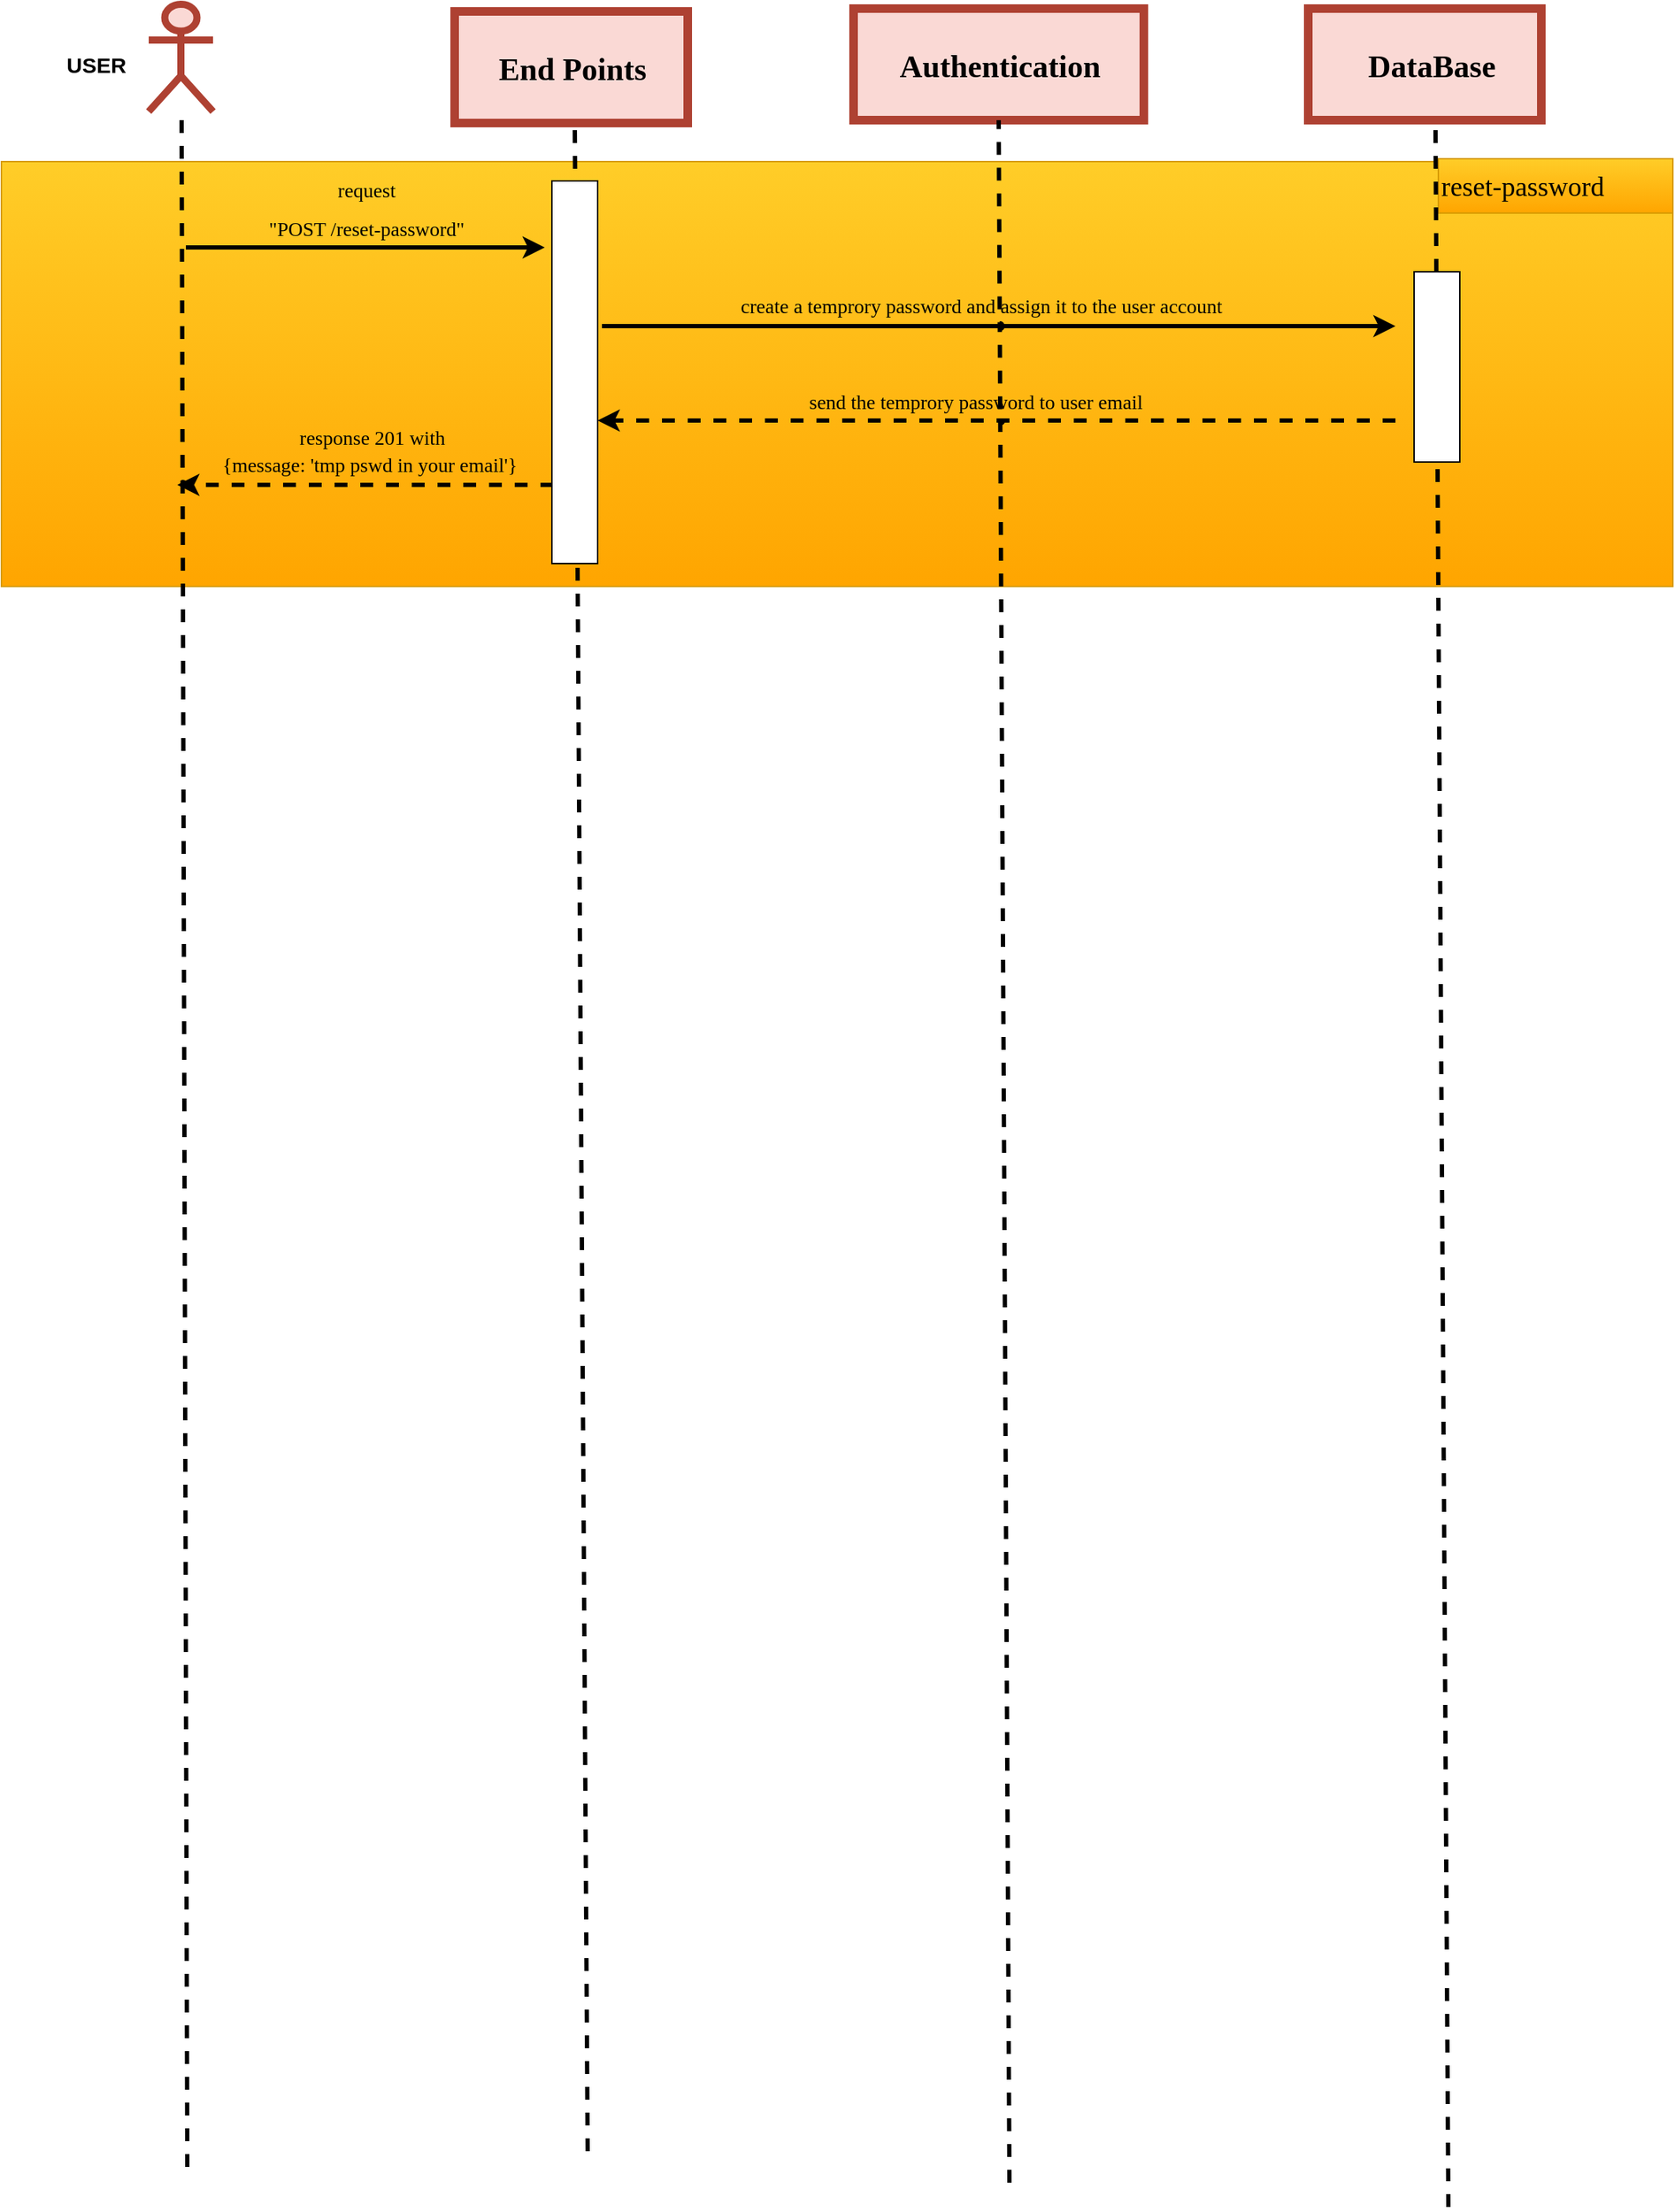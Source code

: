 <mxfile>
    <diagram id="F_yw_CQn4tfW_uXNjKrX" name="Page-1">
        <mxGraphModel dx="1655" dy="1213" grid="0" gridSize="10" guides="1" tooltips="1" connect="1" arrows="1" fold="1" page="1" pageScale="1" pageWidth="1200" pageHeight="1600" background="#ffffff" math="0" shadow="0">
            <root>
                <mxCell id="0"/>
                <mxCell id="1" parent="0"/>
                <mxCell id="319" value="" style="rounded=0;whiteSpace=wrap;html=1;strokeColor=#d79b00;fontSize=13;fillColor=#ffcd28;gradientColor=#ffa500;" parent="1" vertex="1">
                    <mxGeometry x="8" y="156" width="1169" height="297" as="geometry"/>
                </mxCell>
                <mxCell id="2" value="&lt;p style=&quot;line-height: 120%;&quot;&gt;&lt;br&gt;&lt;/p&gt;" style="shape=umlActor;verticalLabelPosition=bottom;verticalAlign=top;html=1;outlineConnect=0;strokeColor=#ae4132;strokeWidth=5;fillColor=#fad9d5;" parent="1" vertex="1">
                    <mxGeometry x="111" y="46" width="45" height="75" as="geometry"/>
                </mxCell>
                <mxCell id="5" value="" style="rounded=0;whiteSpace=wrap;html=1;strokeColor=#ae4132;fillColor=#fad9d5;strokeWidth=6;" parent="1" vertex="1">
                    <mxGeometry x="922" y="49" width="163" height="78" as="geometry"/>
                </mxCell>
                <mxCell id="16" value="" style="endArrow=none;dashed=1;html=1;entryX=0.5;entryY=1;entryDx=0;entryDy=0;rounded=1;jumpSize=0;strokeWidth=3;jumpStyle=arc;strokeColor=#000000;startArrow=none;" parent="1" edge="1">
                    <mxGeometry width="50" height="50" relative="1" as="geometry">
                        <mxPoint x="138" y="1558" as="sourcePoint"/>
                        <mxPoint x="134" y="121.0" as="targetPoint"/>
                    </mxGeometry>
                </mxCell>
                <mxCell id="22" value="&lt;font face=&quot;Verdana&quot; style=&quot;font-size: 22px;&quot;&gt;DataBase&lt;/font&gt;" style="text;html=1;align=center;verticalAlign=middle;resizable=0;points=[];autosize=1;strokeColor=none;fillColor=none;fontSize=27;fontColor=#000000;strokeWidth=0;fontStyle=1" parent="1" vertex="1">
                    <mxGeometry x="940" y="66" width="135" height="44" as="geometry"/>
                </mxCell>
                <mxCell id="4" value="" style="rounded=0;whiteSpace=wrap;html=1;strokeColor=#ae4132;fillColor=#fad9d5;strokeWidth=6;" parent="1" vertex="1">
                    <mxGeometry x="604" y="49" width="203" height="78" as="geometry"/>
                </mxCell>
                <mxCell id="21" value="&lt;font face=&quot;Verdana&quot; style=&quot;font-size: 22px;&quot;&gt;Authentication&lt;/font&gt;" style="text;html=1;align=center;verticalAlign=middle;resizable=0;points=[];autosize=1;strokeColor=none;fillColor=none;fontSize=27;fontColor=#000000;strokeWidth=0;fontStyle=1" parent="1" vertex="1">
                    <mxGeometry x="605.5" y="66" width="200" height="44" as="geometry"/>
                </mxCell>
                <mxCell id="3" value="" style="rounded=0;whiteSpace=wrap;html=1;strokeColor=#ae4132;fillColor=#fad9d5;strokeWidth=6;" parent="1" vertex="1">
                    <mxGeometry x="325" y="51" width="163" height="78" as="geometry"/>
                </mxCell>
                <mxCell id="13" value="" style="endArrow=none;dashed=1;html=1;entryX=0.5;entryY=1;entryDx=0;entryDy=0;rounded=1;jumpSize=0;strokeWidth=3;jumpStyle=arc;strokeColor=#000000;startArrow=none;" parent="1" edge="1">
                    <mxGeometry width="50" height="50" relative="1" as="geometry">
                        <mxPoint x="418" y="1547" as="sourcePoint"/>
                        <mxPoint x="409" y="129" as="targetPoint"/>
                    </mxGeometry>
                </mxCell>
                <mxCell id="20" value="&lt;font face=&quot;Verdana&quot; style=&quot;font-size: 22px;&quot;&gt;End Points&lt;/font&gt;" style="text;html=1;align=center;verticalAlign=middle;resizable=0;points=[];autosize=1;strokeColor=none;fillColor=none;fontSize=27;fontColor=#000000;strokeWidth=0;fontStyle=1" parent="1" vertex="1">
                    <mxGeometry x="332" y="68" width="149" height="44" as="geometry"/>
                </mxCell>
                <mxCell id="152" value="&lt;font style=&quot;font-size: 15px;&quot; color=&quot;#000000&quot;&gt;USER&lt;/font&gt;" style="text;html=1;align=center;verticalAlign=middle;resizable=0;points=[];autosize=1;strokeColor=none;fillColor=none;fontStyle=1" parent="1" vertex="1">
                    <mxGeometry x="44.05" y="73" width="60" height="30" as="geometry"/>
                </mxCell>
                <mxCell id="204" value="" style="endArrow=classic;html=1;rounded=1;strokeColor=#000000;strokeWidth=3;fontSize=22;fontColor=#000000;jumpStyle=arc;jumpSize=0;" parent="1" edge="1">
                    <mxGeometry width="50" height="50" relative="1" as="geometry">
                        <mxPoint x="137" y="216" as="sourcePoint"/>
                        <mxPoint x="388" y="216" as="targetPoint"/>
                    </mxGeometry>
                </mxCell>
                <mxCell id="205" value="&lt;font style=&quot;font-size: 14px;&quot;&gt;request&lt;br&gt;&quot;POST /reset-password&quot;&lt;/font&gt;" style="text;html=1;align=center;verticalAlign=middle;resizable=0;points=[];autosize=1;strokeColor=none;fillColor=none;fontSize=22;fontColor=#000000;fontFamily=Verdana;" parent="1" vertex="1">
                    <mxGeometry x="168.5" y="154" width="188" height="65" as="geometry"/>
                </mxCell>
                <mxCell id="212" value="" style="endArrow=classic;html=1;rounded=1;strokeColor=#000000;strokeWidth=3;fontSize=22;fontColor=#000000;jumpStyle=arc;jumpSize=0;" parent="1" edge="1">
                    <mxGeometry width="50" height="50" relative="1" as="geometry">
                        <mxPoint x="428" y="271" as="sourcePoint"/>
                        <mxPoint x="983" y="271" as="targetPoint"/>
                    </mxGeometry>
                </mxCell>
                <mxCell id="213" value="&lt;span style=&quot;font-size: 14px;&quot;&gt;create a temprory password a&lt;/span&gt;&lt;font style=&quot;font-size: 14px;&quot;&gt;nd assign it to the user account&lt;/font&gt;" style="text;html=1;align=center;verticalAlign=middle;resizable=0;points=[];autosize=1;strokeColor=none;fillColor=none;fontSize=22;fontColor=#000000;fontFamily=Verdana;" parent="1" vertex="1">
                    <mxGeometry x="466" y="236" width="453" height="38" as="geometry"/>
                </mxCell>
                <mxCell id="214" value="" style="endArrow=classic;html=1;rounded=1;strokeColor=#000000;strokeWidth=3;fontSize=22;fontColor=#000000;jumpStyle=arc;jumpSize=0;dashed=1;fillColor=#fad7ac;" parent="1" edge="1">
                    <mxGeometry width="50" height="50" relative="1" as="geometry">
                        <mxPoint x="983" y="337" as="sourcePoint"/>
                        <mxPoint x="425" y="337" as="targetPoint"/>
                    </mxGeometry>
                </mxCell>
                <mxCell id="215" value="&lt;p style=&quot;line-height: 90%;&quot;&gt;&lt;span style=&quot;font-size: 14px;&quot;&gt;send the temprory password to user email&lt;/span&gt;&lt;/p&gt;" style="text;html=1;align=left;verticalAlign=middle;resizable=0;points=[];autosize=1;strokeColor=none;fillColor=none;fontSize=22;fontColor=#000000;fontFamily=Verdana;" parent="1" vertex="1">
                    <mxGeometry x="571" y="283" width="317" height="79" as="geometry"/>
                </mxCell>
                <mxCell id="257" value="" style="endArrow=none;dashed=1;html=1;rounded=1;jumpSize=0;strokeWidth=3;jumpStyle=arc;strokeColor=#000000;startArrow=none;entryX=0.5;entryY=1;entryDx=0;entryDy=0;" parent="1" target="4" edge="1">
                    <mxGeometry width="50" height="50" relative="1" as="geometry">
                        <mxPoint x="713" y="1569" as="sourcePoint"/>
                        <mxPoint x="705.5" y="323" as="targetPoint"/>
                    </mxGeometry>
                </mxCell>
                <mxCell id="272" value="" style="endArrow=classic;html=1;rounded=1;strokeColor=#000000;strokeWidth=3;fontSize=22;fontColor=#000000;jumpStyle=arc;jumpSize=0;dashed=1;" parent="1" edge="1">
                    <mxGeometry width="50" height="50" relative="1" as="geometry">
                        <mxPoint x="394.0" y="382" as="sourcePoint"/>
                        <mxPoint x="131" y="382" as="targetPoint"/>
                    </mxGeometry>
                </mxCell>
                <mxCell id="274" value="&lt;p style=&quot;line-height: 70%;&quot;&gt;&lt;font style=&quot;font-size: 14px;&quot;&gt;response 201&amp;nbsp;&lt;/font&gt;&lt;font style=&quot;text-align: left; font-size: 14px;&quot;&gt;with&lt;br&gt;{message: 'tmp pswd in your email'&lt;/font&gt;&lt;span style=&quot;background-color: initial; text-align: left; font-size: 14px;&quot;&gt;}&lt;/span&gt;&lt;span style=&quot;text-align: left; background-color: initial; font-size: 14px;&quot;&gt;&amp;nbsp;&lt;/span&gt;&lt;/p&gt;" style="text;html=1;align=center;verticalAlign=middle;resizable=0;points=[];autosize=1;strokeColor=none;fillColor=none;fontSize=22;fontColor=#000000;fontFamily=Verdana;" parent="1" vertex="1">
                    <mxGeometry x="123" y="310" width="288" height="93" as="geometry"/>
                </mxCell>
                <mxCell id="321" value="&lt;font style=&quot;font-size: 19px;&quot;&gt;reset-password&lt;br&gt;&lt;/font&gt;" style="text;html=1;align=left;verticalAlign=middle;resizable=0;points=[];autosize=1;strokeColor=#d79b00;fillColor=#ffcd28;fontSize=22;fontFamily=Verdana;gradientColor=#ffa500;" parent="1" vertex="1">
                    <mxGeometry x="1013" y="154" width="164" height="38" as="geometry"/>
                </mxCell>
                <mxCell id="17" value="" style="endArrow=none;dashed=1;html=1;rounded=1;jumpSize=0;strokeWidth=3;jumpStyle=arc;strokeColor=#000000;startArrow=none;" parent="1" edge="1" source="304">
                    <mxGeometry width="50" height="50" relative="1" as="geometry">
                        <mxPoint x="1020" y="1586" as="sourcePoint"/>
                        <mxPoint x="1011" y="132" as="targetPoint"/>
                    </mxGeometry>
                </mxCell>
                <mxCell id="310" value="" style="rounded=0;whiteSpace=wrap;html=1;fontSize=13;fillColor=#FFFFFF;strokeColor=#000000;" parent="1" vertex="1">
                    <mxGeometry x="393" y="169.5" width="32" height="267.5" as="geometry"/>
                </mxCell>
                <mxCell id="393" value="" style="endArrow=none;dashed=1;html=1;rounded=1;jumpSize=0;strokeWidth=3;jumpStyle=arc;strokeColor=#000000;startArrow=none;" edge="1" parent="1" target="304">
                    <mxGeometry width="50" height="50" relative="1" as="geometry">
                        <mxPoint x="1020" y="1586" as="sourcePoint"/>
                        <mxPoint x="1011" y="132" as="targetPoint"/>
                    </mxGeometry>
                </mxCell>
                <mxCell id="304" value="" style="rounded=0;whiteSpace=wrap;html=1;fontSize=13;fillColor=#FFFFFF;strokeColor=#000000;" parent="1" vertex="1">
                    <mxGeometry x="996" y="233" width="32" height="133" as="geometry"/>
                </mxCell>
            </root>
        </mxGraphModel>
    </diagram>
</mxfile>
